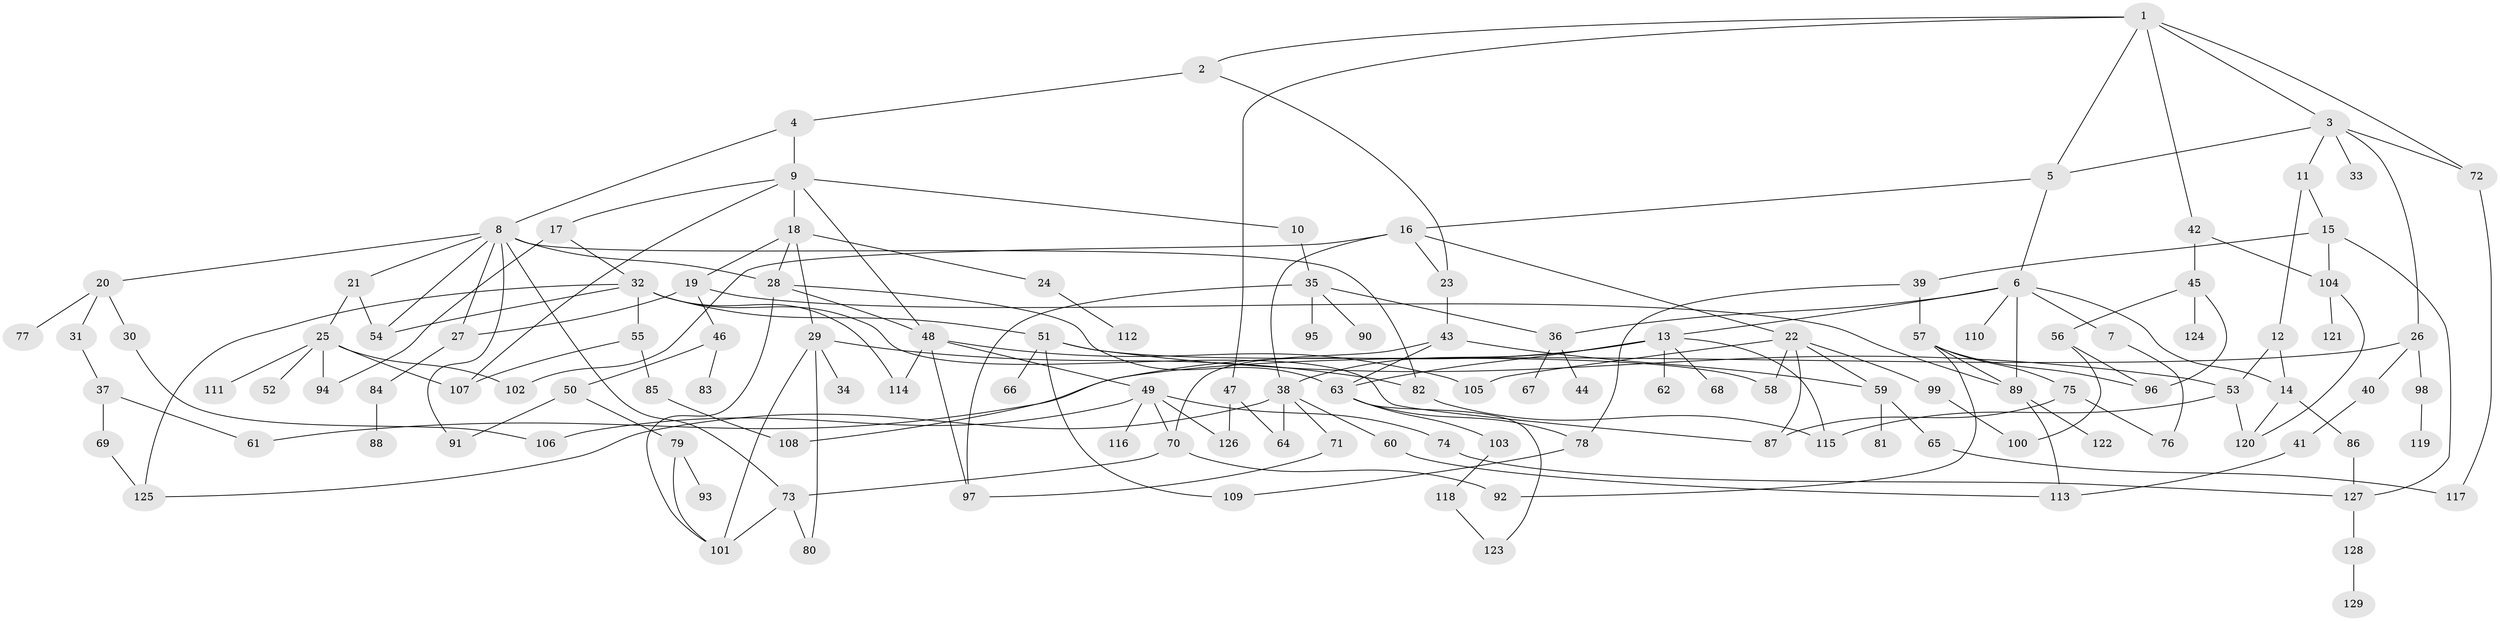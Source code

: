 // coarse degree distribution, {6: 0.0625, 2: 0.296875, 1: 0.3125, 3: 0.046875, 4: 0.15625, 5: 0.0625, 12: 0.015625, 7: 0.015625, 11: 0.015625, 17: 0.015625}
// Generated by graph-tools (version 1.1) at 2025/46/03/04/25 21:46:07]
// undirected, 129 vertices, 189 edges
graph export_dot {
graph [start="1"]
  node [color=gray90,style=filled];
  1;
  2;
  3;
  4;
  5;
  6;
  7;
  8;
  9;
  10;
  11;
  12;
  13;
  14;
  15;
  16;
  17;
  18;
  19;
  20;
  21;
  22;
  23;
  24;
  25;
  26;
  27;
  28;
  29;
  30;
  31;
  32;
  33;
  34;
  35;
  36;
  37;
  38;
  39;
  40;
  41;
  42;
  43;
  44;
  45;
  46;
  47;
  48;
  49;
  50;
  51;
  52;
  53;
  54;
  55;
  56;
  57;
  58;
  59;
  60;
  61;
  62;
  63;
  64;
  65;
  66;
  67;
  68;
  69;
  70;
  71;
  72;
  73;
  74;
  75;
  76;
  77;
  78;
  79;
  80;
  81;
  82;
  83;
  84;
  85;
  86;
  87;
  88;
  89;
  90;
  91;
  92;
  93;
  94;
  95;
  96;
  97;
  98;
  99;
  100;
  101;
  102;
  103;
  104;
  105;
  106;
  107;
  108;
  109;
  110;
  111;
  112;
  113;
  114;
  115;
  116;
  117;
  118;
  119;
  120;
  121;
  122;
  123;
  124;
  125;
  126;
  127;
  128;
  129;
  1 -- 2;
  1 -- 3;
  1 -- 5;
  1 -- 42;
  1 -- 47;
  1 -- 72;
  2 -- 4;
  2 -- 23;
  3 -- 11;
  3 -- 26;
  3 -- 33;
  3 -- 72;
  3 -- 5;
  4 -- 8;
  4 -- 9;
  5 -- 6;
  5 -- 16;
  6 -- 7;
  6 -- 13;
  6 -- 14;
  6 -- 110;
  6 -- 36;
  6 -- 89;
  7 -- 76;
  8 -- 20;
  8 -- 21;
  8 -- 28;
  8 -- 82;
  8 -- 91;
  8 -- 73;
  8 -- 27;
  8 -- 54;
  9 -- 10;
  9 -- 17;
  9 -- 18;
  9 -- 48;
  9 -- 107;
  10 -- 35;
  11 -- 12;
  11 -- 15;
  12 -- 53;
  12 -- 14;
  13 -- 62;
  13 -- 68;
  13 -- 108;
  13 -- 63;
  13 -- 115;
  13 -- 38;
  14 -- 86;
  14 -- 120;
  15 -- 39;
  15 -- 104;
  15 -- 127;
  16 -- 22;
  16 -- 38;
  16 -- 102;
  16 -- 23;
  17 -- 32;
  17 -- 94;
  18 -- 19;
  18 -- 24;
  18 -- 29;
  18 -- 28;
  19 -- 27;
  19 -- 46;
  19 -- 89;
  20 -- 30;
  20 -- 31;
  20 -- 77;
  21 -- 25;
  21 -- 54;
  22 -- 59;
  22 -- 87;
  22 -- 99;
  22 -- 105;
  22 -- 58;
  23 -- 43;
  24 -- 112;
  25 -- 52;
  25 -- 111;
  25 -- 102;
  25 -- 107;
  25 -- 94;
  26 -- 40;
  26 -- 98;
  26 -- 61;
  27 -- 84;
  28 -- 63;
  28 -- 48;
  28 -- 101;
  29 -- 34;
  29 -- 101;
  29 -- 82;
  29 -- 80;
  30 -- 106;
  31 -- 37;
  32 -- 51;
  32 -- 55;
  32 -- 87;
  32 -- 114;
  32 -- 125;
  32 -- 54;
  35 -- 36;
  35 -- 90;
  35 -- 95;
  35 -- 97;
  36 -- 44;
  36 -- 67;
  37 -- 61;
  37 -- 69;
  38 -- 60;
  38 -- 71;
  38 -- 64;
  38 -- 125;
  39 -- 57;
  39 -- 78;
  40 -- 41;
  41 -- 113;
  42 -- 45;
  42 -- 104;
  43 -- 63;
  43 -- 59;
  43 -- 70;
  45 -- 56;
  45 -- 124;
  45 -- 96;
  46 -- 50;
  46 -- 83;
  47 -- 64;
  47 -- 126;
  48 -- 49;
  48 -- 114;
  48 -- 105;
  48 -- 97;
  49 -- 70;
  49 -- 74;
  49 -- 116;
  49 -- 126;
  49 -- 106;
  50 -- 79;
  50 -- 91;
  51 -- 53;
  51 -- 58;
  51 -- 66;
  51 -- 109;
  53 -- 115;
  53 -- 120;
  55 -- 85;
  55 -- 107;
  56 -- 100;
  56 -- 96;
  57 -- 75;
  57 -- 96;
  57 -- 92;
  57 -- 89;
  59 -- 65;
  59 -- 81;
  60 -- 113;
  63 -- 103;
  63 -- 123;
  63 -- 78;
  65 -- 117;
  69 -- 125;
  70 -- 73;
  70 -- 92;
  71 -- 97;
  72 -- 117;
  73 -- 80;
  73 -- 101;
  74 -- 127;
  75 -- 87;
  75 -- 76;
  78 -- 109;
  79 -- 93;
  79 -- 101;
  82 -- 115;
  84 -- 88;
  85 -- 108;
  86 -- 127;
  89 -- 122;
  89 -- 113;
  98 -- 119;
  99 -- 100;
  103 -- 118;
  104 -- 121;
  104 -- 120;
  118 -- 123;
  127 -- 128;
  128 -- 129;
}
